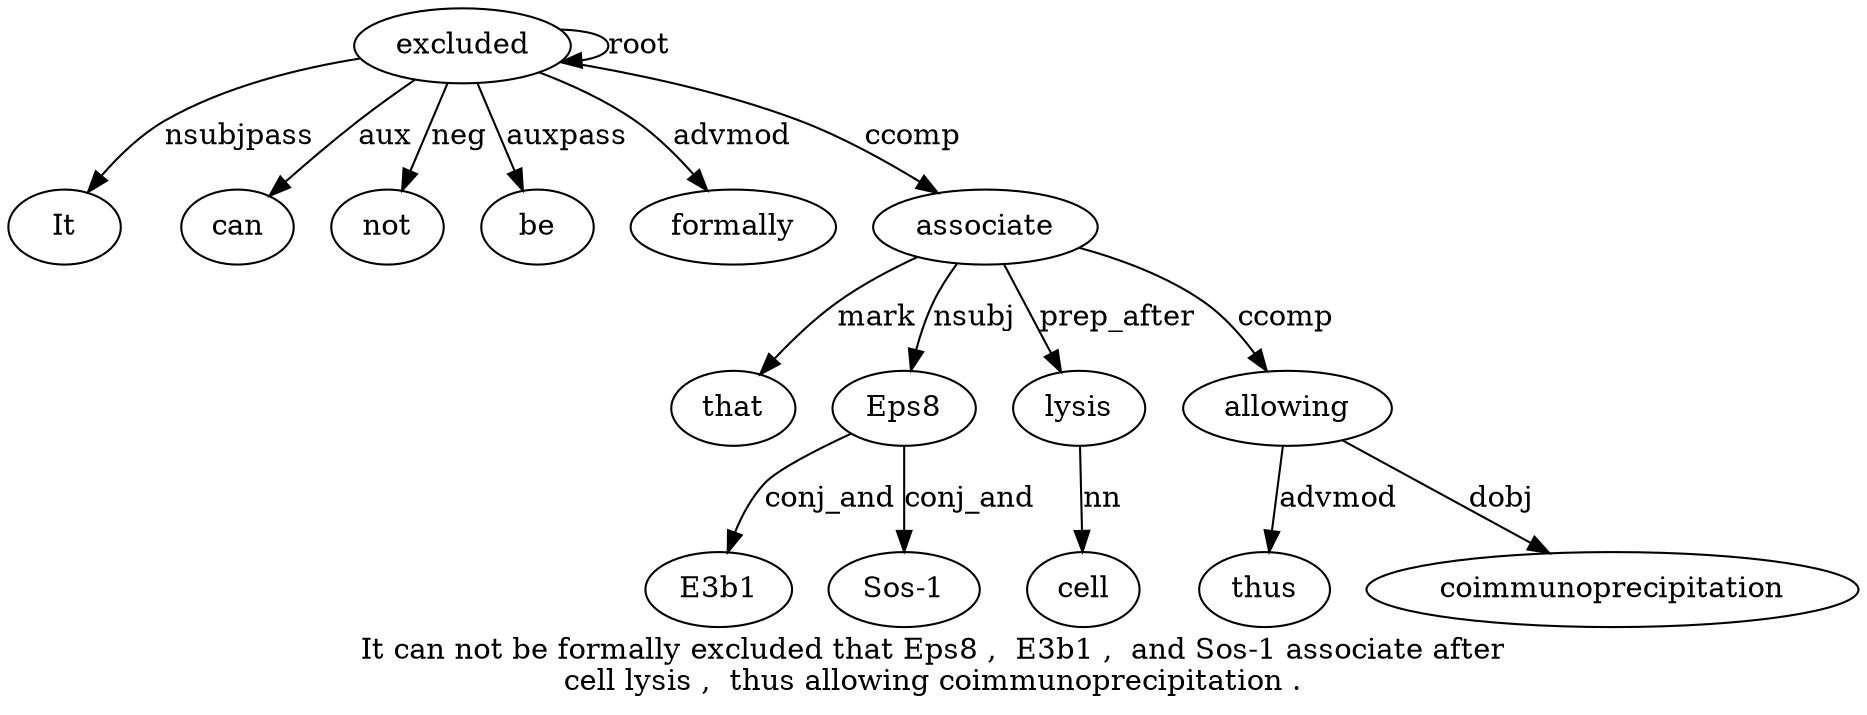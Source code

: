 digraph "It can not be formally excluded that Eps8 ,  E3b1 ,  and Sos-1 associate after cell lysis ,  thus allowing coimmunoprecipitation ." {
label="It can not be formally excluded that Eps8 ,  E3b1 ,  and Sos-1 associate after
cell lysis ,  thus allowing coimmunoprecipitation .";
excluded6 [style=filled, fillcolor=white, label=excluded];
It1 [style=filled, fillcolor=white, label=It];
excluded6 -> It1  [label=nsubjpass];
can2 [style=filled, fillcolor=white, label=can];
excluded6 -> can2  [label=aux];
not3 [style=filled, fillcolor=white, label=not];
excluded6 -> not3  [label=neg];
be4 [style=filled, fillcolor=white, label=be];
excluded6 -> be4  [label=auxpass];
formally5 [style=filled, fillcolor=white, label=formally];
excluded6 -> formally5  [label=advmod];
excluded6 -> excluded6  [label=root];
associate14 [style=filled, fillcolor=white, label=associate];
that7 [style=filled, fillcolor=white, label=that];
associate14 -> that7  [label=mark];
Eps8 [style=filled, fillcolor=white, label=Eps8];
associate14 -> Eps8  [label=nsubj];
E3b110 [style=filled, fillcolor=white, label=E3b1];
Eps8 -> E3b110  [label=conj_and];
"Sos-13" [style=filled, fillcolor=white, label="Sos-1"];
Eps8 -> "Sos-13"  [label=conj_and];
excluded6 -> associate14  [label=ccomp];
lysis17 [style=filled, fillcolor=white, label=lysis];
cell16 [style=filled, fillcolor=white, label=cell];
lysis17 -> cell16  [label=nn];
associate14 -> lysis17  [label=prep_after];
allowing20 [style=filled, fillcolor=white, label=allowing];
thus19 [style=filled, fillcolor=white, label=thus];
allowing20 -> thus19  [label=advmod];
associate14 -> allowing20  [label=ccomp];
coimmunoprecipitation21 [style=filled, fillcolor=white, label=coimmunoprecipitation];
allowing20 -> coimmunoprecipitation21  [label=dobj];
}
